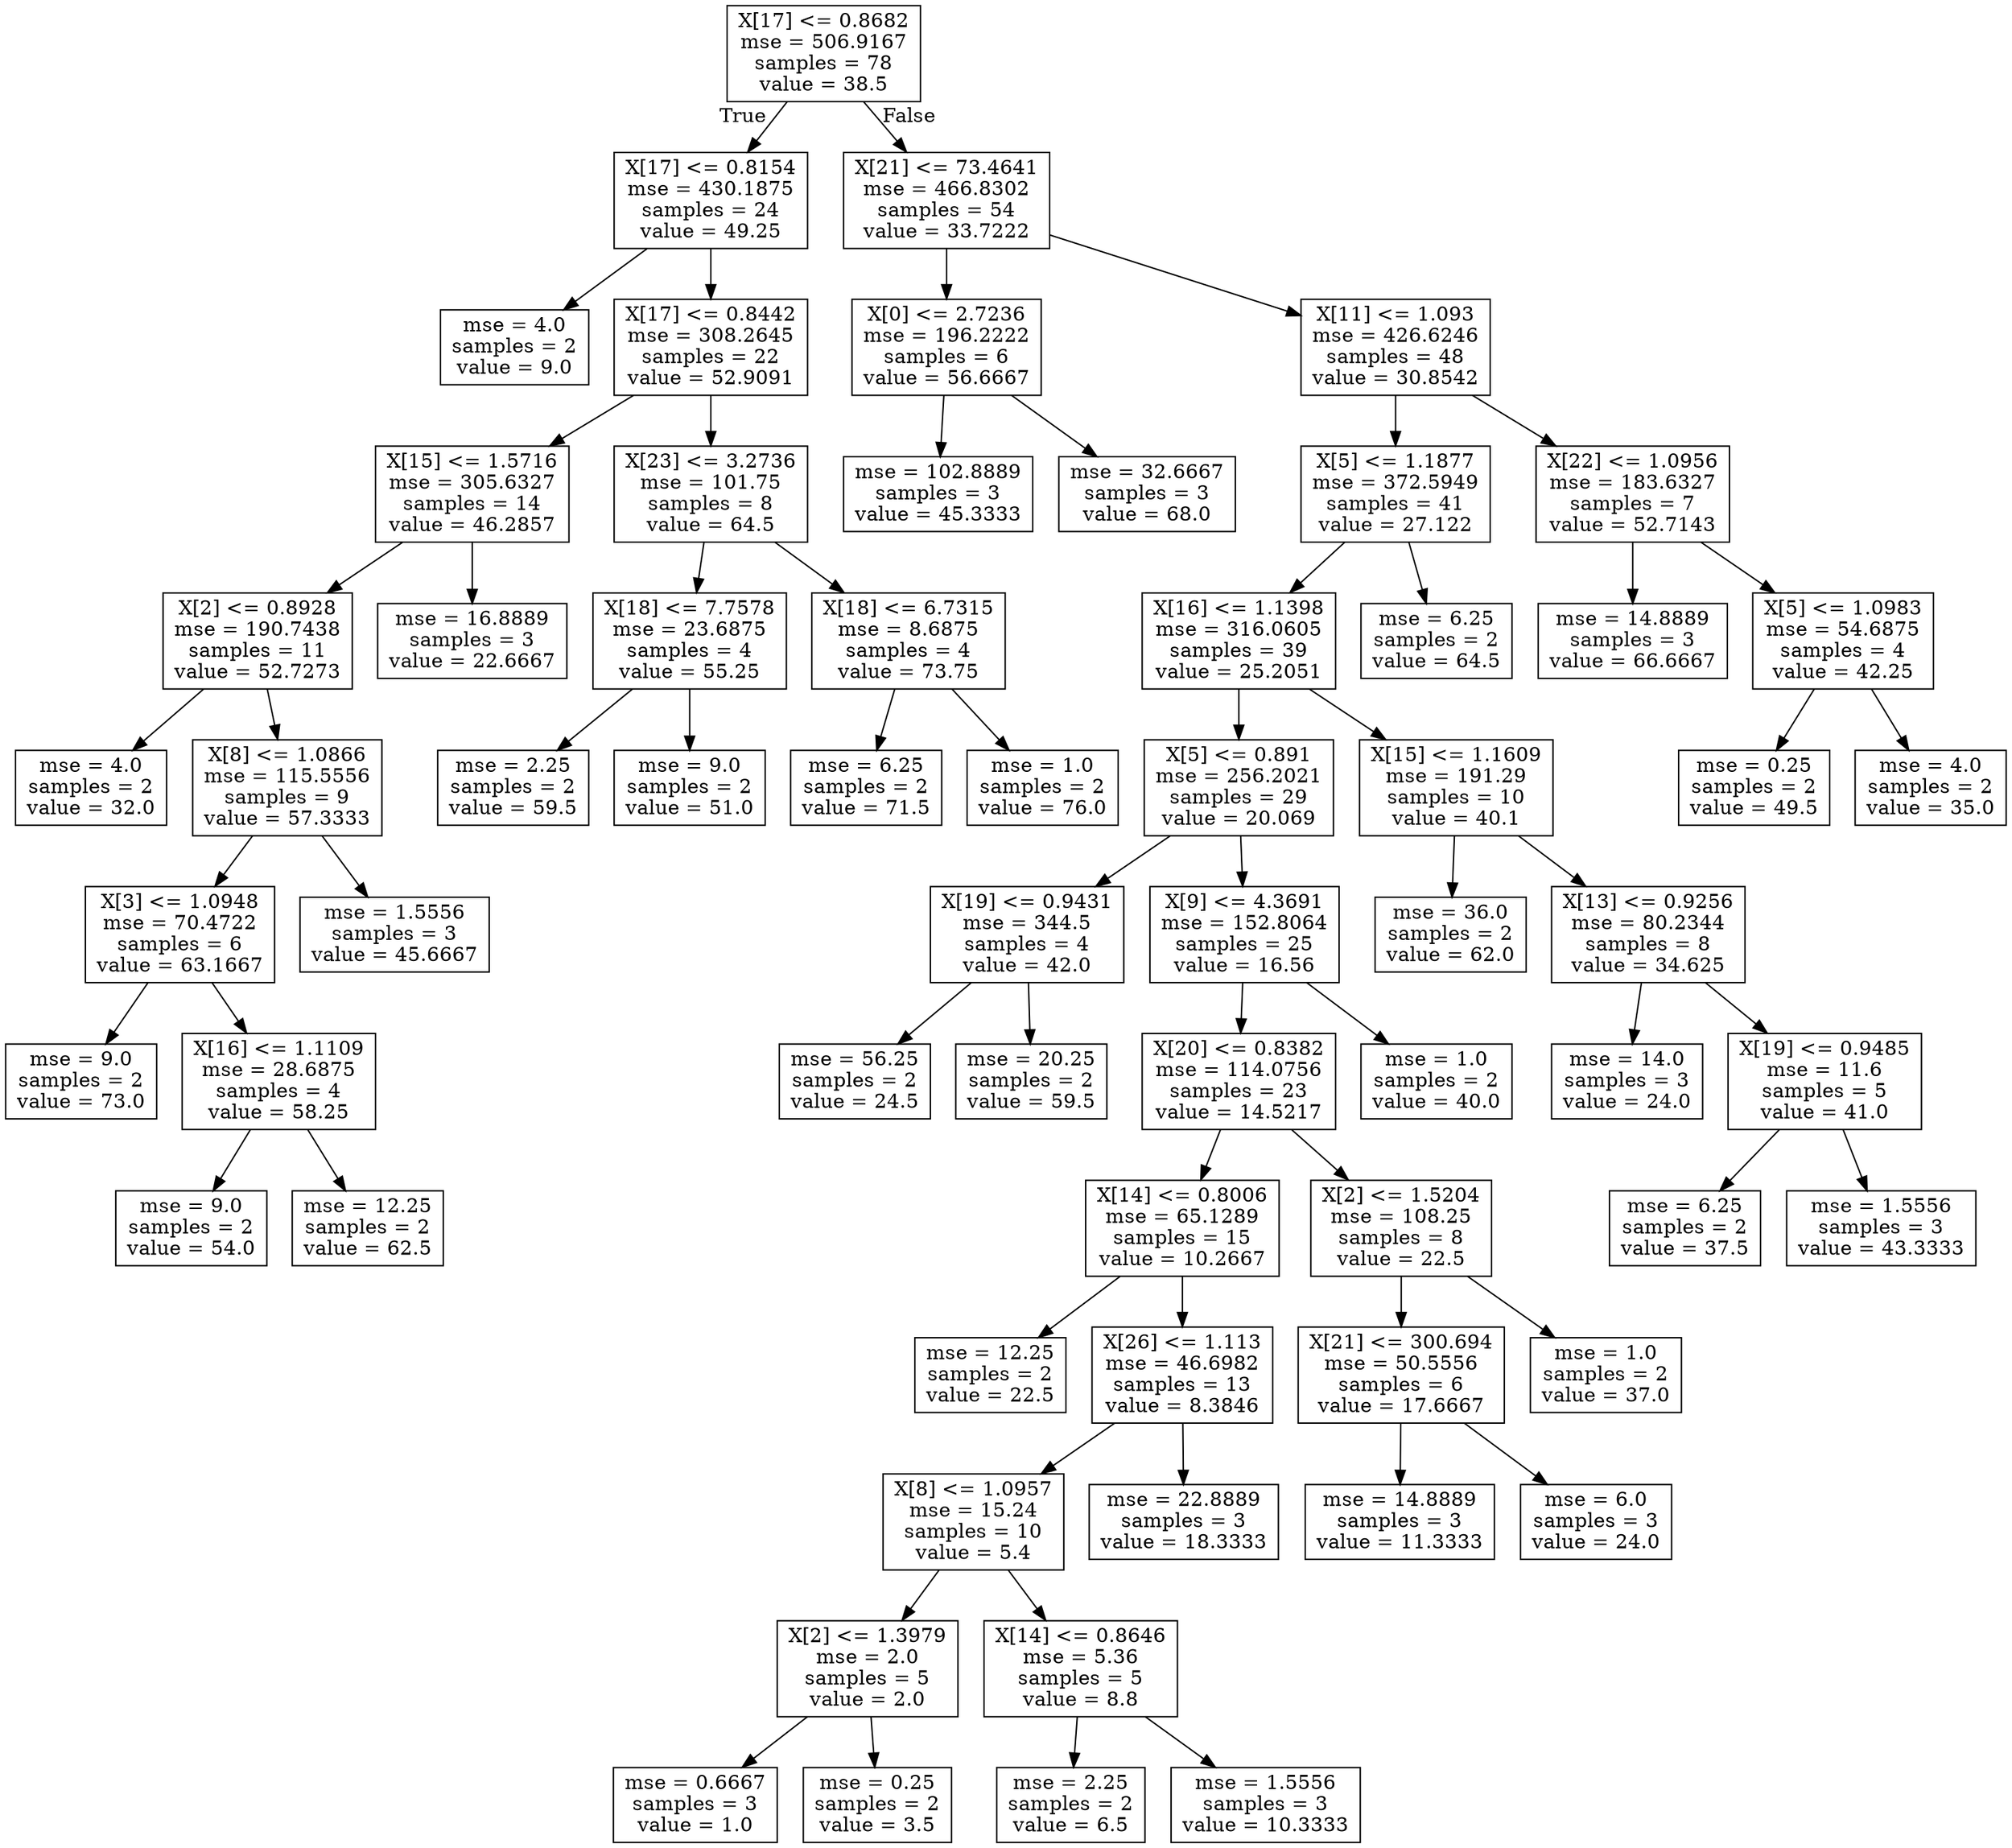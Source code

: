 digraph Tree {
node [shape=box] ;
0 [label="X[17] <= 0.8682\nmse = 506.9167\nsamples = 78\nvalue = 38.5"] ;
1 [label="X[17] <= 0.8154\nmse = 430.1875\nsamples = 24\nvalue = 49.25"] ;
0 -> 1 [labeldistance=2.5, labelangle=45, headlabel="True"] ;
2 [label="mse = 4.0\nsamples = 2\nvalue = 9.0"] ;
1 -> 2 ;
3 [label="X[17] <= 0.8442\nmse = 308.2645\nsamples = 22\nvalue = 52.9091"] ;
1 -> 3 ;
4 [label="X[15] <= 1.5716\nmse = 305.6327\nsamples = 14\nvalue = 46.2857"] ;
3 -> 4 ;
5 [label="X[2] <= 0.8928\nmse = 190.7438\nsamples = 11\nvalue = 52.7273"] ;
4 -> 5 ;
6 [label="mse = 4.0\nsamples = 2\nvalue = 32.0"] ;
5 -> 6 ;
7 [label="X[8] <= 1.0866\nmse = 115.5556\nsamples = 9\nvalue = 57.3333"] ;
5 -> 7 ;
8 [label="X[3] <= 1.0948\nmse = 70.4722\nsamples = 6\nvalue = 63.1667"] ;
7 -> 8 ;
9 [label="mse = 9.0\nsamples = 2\nvalue = 73.0"] ;
8 -> 9 ;
10 [label="X[16] <= 1.1109\nmse = 28.6875\nsamples = 4\nvalue = 58.25"] ;
8 -> 10 ;
11 [label="mse = 9.0\nsamples = 2\nvalue = 54.0"] ;
10 -> 11 ;
12 [label="mse = 12.25\nsamples = 2\nvalue = 62.5"] ;
10 -> 12 ;
13 [label="mse = 1.5556\nsamples = 3\nvalue = 45.6667"] ;
7 -> 13 ;
14 [label="mse = 16.8889\nsamples = 3\nvalue = 22.6667"] ;
4 -> 14 ;
15 [label="X[23] <= 3.2736\nmse = 101.75\nsamples = 8\nvalue = 64.5"] ;
3 -> 15 ;
16 [label="X[18] <= 7.7578\nmse = 23.6875\nsamples = 4\nvalue = 55.25"] ;
15 -> 16 ;
17 [label="mse = 2.25\nsamples = 2\nvalue = 59.5"] ;
16 -> 17 ;
18 [label="mse = 9.0\nsamples = 2\nvalue = 51.0"] ;
16 -> 18 ;
19 [label="X[18] <= 6.7315\nmse = 8.6875\nsamples = 4\nvalue = 73.75"] ;
15 -> 19 ;
20 [label="mse = 6.25\nsamples = 2\nvalue = 71.5"] ;
19 -> 20 ;
21 [label="mse = 1.0\nsamples = 2\nvalue = 76.0"] ;
19 -> 21 ;
22 [label="X[21] <= 73.4641\nmse = 466.8302\nsamples = 54\nvalue = 33.7222"] ;
0 -> 22 [labeldistance=2.5, labelangle=-45, headlabel="False"] ;
23 [label="X[0] <= 2.7236\nmse = 196.2222\nsamples = 6\nvalue = 56.6667"] ;
22 -> 23 ;
24 [label="mse = 102.8889\nsamples = 3\nvalue = 45.3333"] ;
23 -> 24 ;
25 [label="mse = 32.6667\nsamples = 3\nvalue = 68.0"] ;
23 -> 25 ;
26 [label="X[11] <= 1.093\nmse = 426.6246\nsamples = 48\nvalue = 30.8542"] ;
22 -> 26 ;
27 [label="X[5] <= 1.1877\nmse = 372.5949\nsamples = 41\nvalue = 27.122"] ;
26 -> 27 ;
28 [label="X[16] <= 1.1398\nmse = 316.0605\nsamples = 39\nvalue = 25.2051"] ;
27 -> 28 ;
29 [label="X[5] <= 0.891\nmse = 256.2021\nsamples = 29\nvalue = 20.069"] ;
28 -> 29 ;
30 [label="X[19] <= 0.9431\nmse = 344.5\nsamples = 4\nvalue = 42.0"] ;
29 -> 30 ;
31 [label="mse = 56.25\nsamples = 2\nvalue = 24.5"] ;
30 -> 31 ;
32 [label="mse = 20.25\nsamples = 2\nvalue = 59.5"] ;
30 -> 32 ;
33 [label="X[9] <= 4.3691\nmse = 152.8064\nsamples = 25\nvalue = 16.56"] ;
29 -> 33 ;
34 [label="X[20] <= 0.8382\nmse = 114.0756\nsamples = 23\nvalue = 14.5217"] ;
33 -> 34 ;
35 [label="X[14] <= 0.8006\nmse = 65.1289\nsamples = 15\nvalue = 10.2667"] ;
34 -> 35 ;
36 [label="mse = 12.25\nsamples = 2\nvalue = 22.5"] ;
35 -> 36 ;
37 [label="X[26] <= 1.113\nmse = 46.6982\nsamples = 13\nvalue = 8.3846"] ;
35 -> 37 ;
38 [label="X[8] <= 1.0957\nmse = 15.24\nsamples = 10\nvalue = 5.4"] ;
37 -> 38 ;
39 [label="X[2] <= 1.3979\nmse = 2.0\nsamples = 5\nvalue = 2.0"] ;
38 -> 39 ;
40 [label="mse = 0.6667\nsamples = 3\nvalue = 1.0"] ;
39 -> 40 ;
41 [label="mse = 0.25\nsamples = 2\nvalue = 3.5"] ;
39 -> 41 ;
42 [label="X[14] <= 0.8646\nmse = 5.36\nsamples = 5\nvalue = 8.8"] ;
38 -> 42 ;
43 [label="mse = 2.25\nsamples = 2\nvalue = 6.5"] ;
42 -> 43 ;
44 [label="mse = 1.5556\nsamples = 3\nvalue = 10.3333"] ;
42 -> 44 ;
45 [label="mse = 22.8889\nsamples = 3\nvalue = 18.3333"] ;
37 -> 45 ;
46 [label="X[2] <= 1.5204\nmse = 108.25\nsamples = 8\nvalue = 22.5"] ;
34 -> 46 ;
47 [label="X[21] <= 300.694\nmse = 50.5556\nsamples = 6\nvalue = 17.6667"] ;
46 -> 47 ;
48 [label="mse = 14.8889\nsamples = 3\nvalue = 11.3333"] ;
47 -> 48 ;
49 [label="mse = 6.0\nsamples = 3\nvalue = 24.0"] ;
47 -> 49 ;
50 [label="mse = 1.0\nsamples = 2\nvalue = 37.0"] ;
46 -> 50 ;
51 [label="mse = 1.0\nsamples = 2\nvalue = 40.0"] ;
33 -> 51 ;
52 [label="X[15] <= 1.1609\nmse = 191.29\nsamples = 10\nvalue = 40.1"] ;
28 -> 52 ;
53 [label="mse = 36.0\nsamples = 2\nvalue = 62.0"] ;
52 -> 53 ;
54 [label="X[13] <= 0.9256\nmse = 80.2344\nsamples = 8\nvalue = 34.625"] ;
52 -> 54 ;
55 [label="mse = 14.0\nsamples = 3\nvalue = 24.0"] ;
54 -> 55 ;
56 [label="X[19] <= 0.9485\nmse = 11.6\nsamples = 5\nvalue = 41.0"] ;
54 -> 56 ;
57 [label="mse = 6.25\nsamples = 2\nvalue = 37.5"] ;
56 -> 57 ;
58 [label="mse = 1.5556\nsamples = 3\nvalue = 43.3333"] ;
56 -> 58 ;
59 [label="mse = 6.25\nsamples = 2\nvalue = 64.5"] ;
27 -> 59 ;
60 [label="X[22] <= 1.0956\nmse = 183.6327\nsamples = 7\nvalue = 52.7143"] ;
26 -> 60 ;
61 [label="mse = 14.8889\nsamples = 3\nvalue = 66.6667"] ;
60 -> 61 ;
62 [label="X[5] <= 1.0983\nmse = 54.6875\nsamples = 4\nvalue = 42.25"] ;
60 -> 62 ;
63 [label="mse = 0.25\nsamples = 2\nvalue = 49.5"] ;
62 -> 63 ;
64 [label="mse = 4.0\nsamples = 2\nvalue = 35.0"] ;
62 -> 64 ;
}